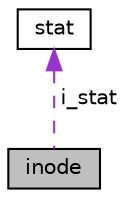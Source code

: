 digraph "inode"
{
 // LATEX_PDF_SIZE
  edge [fontname="Helvetica",fontsize="10",labelfontname="Helvetica",labelfontsize="10"];
  node [fontname="Helvetica",fontsize="10",shape=record];
  Node1 [label="inode",height=0.2,width=0.4,color="black", fillcolor="grey75", style="filled", fontcolor="black",tooltip="描述inode结点。"];
  Node2 -> Node1 [dir="back",color="darkorchid3",fontsize="10",style="dashed",label=" i_stat" ,fontname="Helvetica"];
  Node2 [label="stat",height=0.2,width=0.4,color="black", fillcolor="white", style="filled",URL="$structstat.html",tooltip="描述一个inode的基本信息。"];
}
